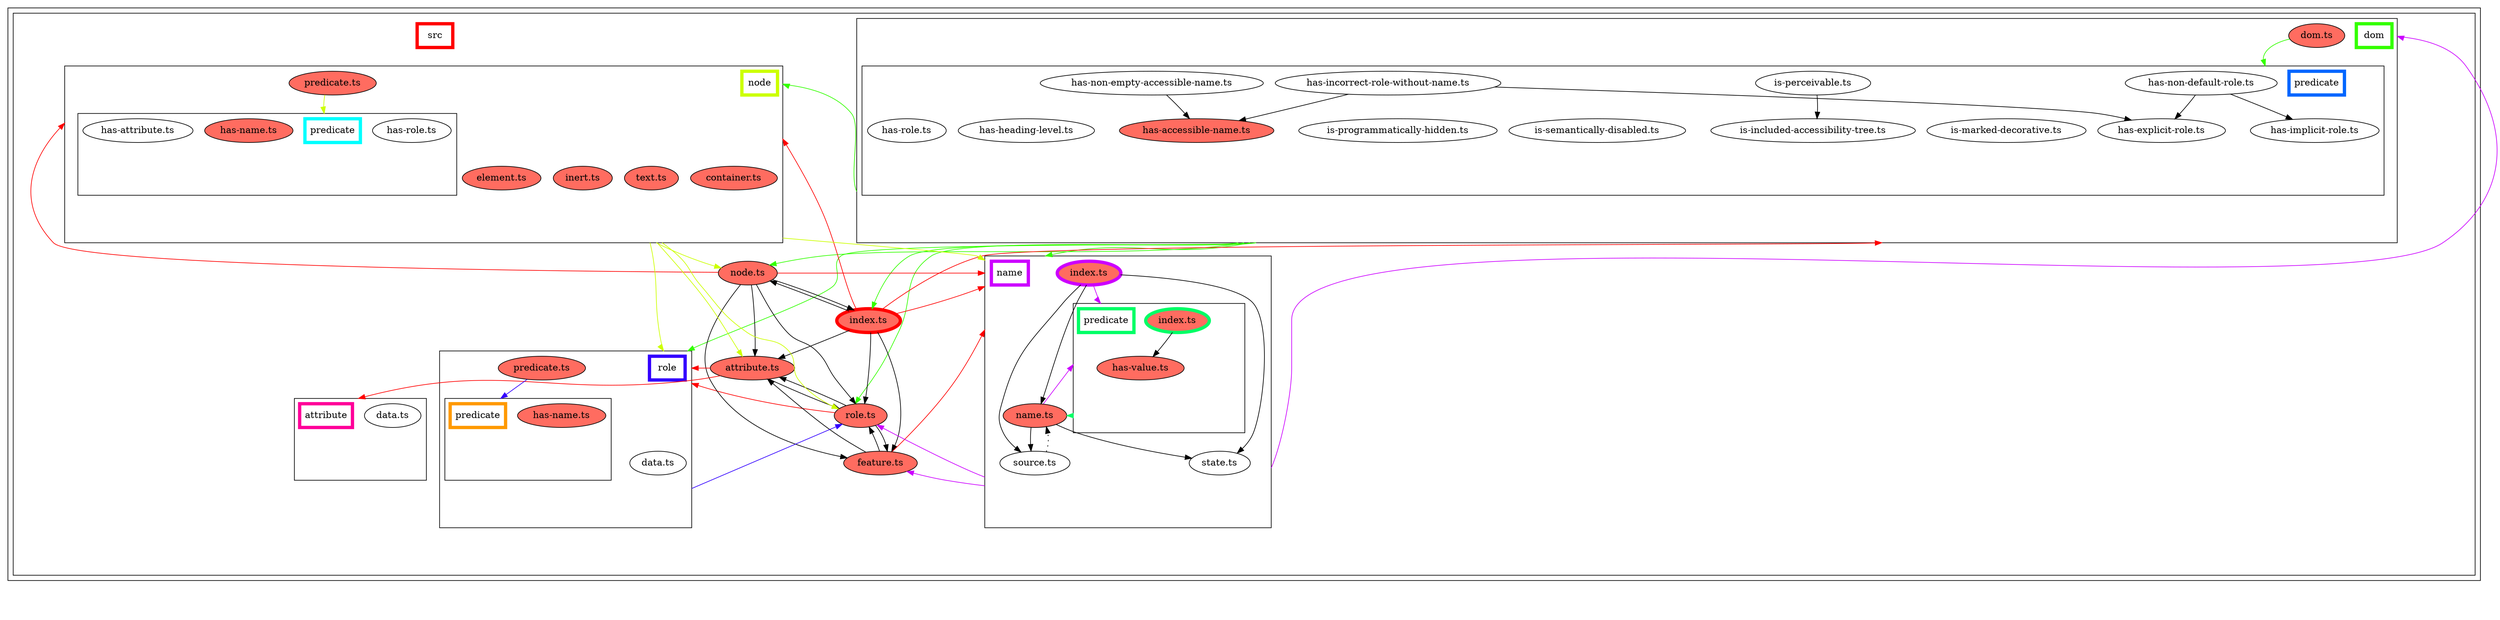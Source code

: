 digraph "dependency-graph-[object Object]" {
  compound = true;
  "dependency-graph-[object Object]" [
    style = "invis";
  ];
  "src/attribute/data.ts";
  "name_src/attribute";
  "src/role.ts";
  "src/role/data.ts";
  "name_src/role";
  "src/dom/predicate/has-accessible-name.ts";
  "name_src/dom/predicate";
  "src/dom/predicate/has-explicit-role.ts";
  "src/dom/predicate/has-heading-level.ts";
  "src/dom/predicate/has-implicit-role.ts";
  "src/dom/predicate/has-incorrect-role-without-name.ts";
  "src/dom/predicate/has-non-default-role.ts";
  "src/dom/predicate/has-non-empty-accessible-name.ts";
  "src/dom/predicate/has-role.ts";
  "src/dom/predicate/is-included-accessibility-tree.ts";
  "src/dom/predicate/is-marked-decorative.ts";
  "src/dom/predicate/is-perceivable.ts";
  "src/dom/predicate/is-programmatically-hidden.ts";
  "src/dom/predicate/is-semantically-disabled.ts";
  "src/name/index.ts";
  "exit_src/dom";
  "name_src/name";
  "src/node.ts";
  "src/node/predicate.ts";
  "name_src/node";
  "src/name/predicate/has-value.ts";
  "src/role/predicate/has-name.ts";
  "src/index.ts";
  "src/attribute.ts";
  "src/dom/dom.ts";
  "name_src/dom";
  "src/feature.ts";
  "src/node/container.ts";
  "src/node/element.ts";
  "src/node/inert.ts";
  "src/node/text.ts";
  "src/name/name.ts";
  "src/name/predicate/index.ts";
  "name_src/name/predicate";
  "src/name/source.ts";
  "src/name/state.ts";
  "exit_src/name";
  "exit_src/name/predicate";
  "exit_src/node";
  "src/node/predicate/has-attribute.ts";
  "name_src/node/predicate";
  "src/node/predicate/has-name.ts";
  "src/node/predicate/has-role.ts";
  "src/role/predicate.ts";
  "name_src/role/predicate";
  "exit_src/role";
  subgraph "cluster_src" {
    color = "#000000";
    label = "";
    "name_src" [
      penwidth = 5;
      shape = "rectangle";
      color = "#ff0000";
      label = "src";
    ];
    "exit_src" [
      style = "invis";
    ];
    subgraph "cluster_src" {
      color = "#000000";
      label = "";
      "name_src" [
        penwidth = 5;
        shape = "rectangle";
        color = "#ff0000";
        label = "src";
      ];
      "exit_src" [
        style = "invis";
      ];
      "src/attribute.ts" [
        label = "attribute.ts";
        fillcolor = "#ff6c60";
        style = "rounded,filled";
      ];
      "src/feature.ts" [
        label = "feature.ts";
        fillcolor = "#ff6c60";
        style = "rounded,filled";
      ];
      "src/index.ts" [
        label = "index.ts";
        color = "#ff0000";
        penwidth = 5;
        fillcolor = "#ff6c60";
        style = "rounded,filled";
      ];
      "src/node.ts" [
        label = "node.ts";
        fillcolor = "#ff6c60";
        style = "rounded,filled";
      ];
      "src/role.ts" [
        label = "role.ts";
        fillcolor = "#ff6c60";
        style = "rounded,filled";
      ];
      subgraph "cluster_src/attribute" {
        color = "#000000";
        label = "";
        "name_src/attribute" [
          penwidth = 5;
          shape = "rectangle";
          color = "#ff0099";
          label = "attribute";
        ];
        "exit_src/attribute" [
          style = "invis";
        ];
        "src/attribute/data.ts" [
          label = "data.ts";
        ];
        "src/attribute/data.ts" -> "exit_src/attribute" [
          style = "invis";
        ];
      }
      subgraph "cluster_src/dom" {
        color = "#000000";
        label = "";
        "name_src/dom" [
          penwidth = 5;
          shape = "rectangle";
          color = "#33ff00";
          label = "dom";
        ];
        "exit_src/dom" [
          style = "invis";
        ];
        "src/dom/dom.ts" [
          label = "dom.ts";
          fillcolor = "#ff6c60";
          style = "rounded,filled";
        ];
        subgraph "cluster_src/dom/predicate" {
          color = "#000000";
          label = "";
          "name_src/dom/predicate" [
            penwidth = 5;
            shape = "rectangle";
            color = "#0066ff";
            label = "predicate";
          ];
          "exit_src/dom/predicate" [
            style = "invis";
          ];
          "src/dom/predicate/has-accessible-name.ts" [
            label = "has-accessible-name.ts";
            fillcolor = "#ff6c60";
            style = "rounded,filled";
          ];
          "src/dom/predicate/has-explicit-role.ts" [
            label = "has-explicit-role.ts";
          ];
          "src/dom/predicate/has-heading-level.ts" [
            label = "has-heading-level.ts";
          ];
          "src/dom/predicate/has-implicit-role.ts" [
            label = "has-implicit-role.ts";
          ];
          "src/dom/predicate/has-incorrect-role-without-name.ts" [
            label = "has-incorrect-role-without-name.ts";
          ];
          "src/dom/predicate/has-non-default-role.ts" [
            label = "has-non-default-role.ts";
          ];
          "src/dom/predicate/has-non-empty-accessible-name.ts" [
            label = "has-non-empty-accessible-name.ts";
          ];
          "src/dom/predicate/has-role.ts" [
            label = "has-role.ts";
          ];
          "src/dom/predicate/is-included-accessibility-tree.ts" [
            label = "is-included-accessibility-tree.ts";
          ];
          "src/dom/predicate/is-marked-decorative.ts" [
            label = "is-marked-decorative.ts";
          ];
          "src/dom/predicate/is-perceivable.ts" [
            label = "is-perceivable.ts";
          ];
          "src/dom/predicate/is-programmatically-hidden.ts" [
            label = "is-programmatically-hidden.ts";
          ];
          "src/dom/predicate/is-semantically-disabled.ts" [
            label = "is-semantically-disabled.ts";
          ];
          "src/dom/predicate/has-accessible-name.ts" -> "exit_src/dom/predicate" [
            style = "invis";
          ];
          "src/dom/predicate/has-explicit-role.ts" -> "exit_src/dom/predicate" [
            style = "invis";
          ];
          "src/dom/predicate/has-heading-level.ts" -> "exit_src/dom/predicate" [
            style = "invis";
          ];
          "src/dom/predicate/has-implicit-role.ts" -> "exit_src/dom/predicate" [
            style = "invis";
          ];
          "src/dom/predicate/has-incorrect-role-without-name.ts" -> "exit_src/dom/predicate" [
            style = "invis";
          ];
          "src/dom/predicate/has-non-default-role.ts" -> "exit_src/dom/predicate" [
            style = "invis";
          ];
          "src/dom/predicate/has-non-empty-accessible-name.ts" -> "exit_src/dom/predicate" [
            style = "invis";
          ];
          "src/dom/predicate/has-role.ts" -> "exit_src/dom/predicate" [
            style = "invis";
          ];
          "src/dom/predicate/is-included-accessibility-tree.ts" -> "exit_src/dom/predicate" [
            style = "invis";
          ];
          "src/dom/predicate/is-marked-decorative.ts" -> "exit_src/dom/predicate" [
            style = "invis";
          ];
          "src/dom/predicate/is-perceivable.ts" -> "exit_src/dom/predicate" [
            style = "invis";
          ];
          "src/dom/predicate/is-programmatically-hidden.ts" -> "exit_src/dom/predicate" [
            style = "invis";
          ];
          "src/dom/predicate/is-semantically-disabled.ts" -> "exit_src/dom/predicate" [
            style = "invis";
          ];
        }
        "src/dom/dom.ts" -> "exit_src/dom" [
          style = "invis";
        ];
        "exit_src/dom/predicate" -> "exit_src/dom" [
          style = "invis";
        ];
        "exit_src/dom/predicate" -> "exit_src/dom" [
          style = "invis";
        ];
        "exit_src/dom/predicate" -> "exit_src/dom" [
          style = "invis";
        ];
        "exit_src/dom/predicate" -> "exit_src/dom" [
          style = "invis";
        ];
        "exit_src/dom/predicate" -> "exit_src/dom" [
          style = "invis";
        ];
        "exit_src/dom/predicate" -> "exit_src/dom" [
          style = "invis";
        ];
        "exit_src/dom/predicate" -> "exit_src/dom" [
          style = "invis";
        ];
        "exit_src/dom/predicate" -> "exit_src/dom" [
          style = "invis";
        ];
        "exit_src/dom/predicate" -> "exit_src/dom" [
          style = "invis";
        ];
        "exit_src/dom/predicate" -> "exit_src/dom" [
          style = "invis";
        ];
        "exit_src/dom/predicate" -> "exit_src/dom" [
          style = "invis";
        ];
        "exit_src/dom/predicate" -> "exit_src/dom" [
          style = "invis";
        ];
        "exit_src/dom/predicate" -> "exit_src/dom" [
          style = "invis";
        ];
      }
      subgraph "cluster_src/name" {
        color = "#000000";
        label = "";
        "name_src/name" [
          penwidth = 5;
          shape = "rectangle";
          color = "#cc00ff";
          label = "name";
        ];
        "exit_src/name" [
          style = "invis";
        ];
        "src/name/index.ts" [
          label = "index.ts";
          color = "#cc00ff";
          penwidth = 5;
          fillcolor = "#ff6c60";
          style = "rounded,filled";
        ];
        "src/name/name.ts" [
          label = "name.ts";
          fillcolor = "#ff6c60";
          style = "rounded,filled";
        ];
        "src/name/source.ts" [
          label = "source.ts";
        ];
        "src/name/state.ts" [
          label = "state.ts";
        ];
        subgraph "cluster_src/name/predicate" {
          color = "#000000";
          label = "";
          "name_src/name/predicate" [
            penwidth = 5;
            shape = "rectangle";
            color = "#00ff66";
            label = "predicate";
          ];
          "exit_src/name/predicate" [
            style = "invis";
          ];
          "src/name/predicate/has-value.ts" [
            label = "has-value.ts";
            fillcolor = "#ff6c60";
            style = "rounded,filled";
          ];
          "src/name/predicate/index.ts" [
            label = "index.ts";
            color = "#00ff66";
            penwidth = 5;
            fillcolor = "#ff6c60";
            style = "rounded,filled";
          ];
          "src/name/predicate/has-value.ts" -> "exit_src/name/predicate" [
            style = "invis";
          ];
          "src/name/predicate/index.ts" -> "exit_src/name/predicate" [
            style = "invis";
          ];
        }
        "src/name/index.ts" -> "exit_src/name" [
          style = "invis";
        ];
        "src/name/name.ts" -> "exit_src/name" [
          style = "invis";
        ];
        "exit_src/name/predicate" -> "exit_src/name" [
          style = "invis";
        ];
        "exit_src/name/predicate" -> "exit_src/name" [
          style = "invis";
        ];
        "src/name/source.ts" -> "exit_src/name" [
          style = "invis";
        ];
        "src/name/state.ts" -> "exit_src/name" [
          style = "invis";
        ];
      }
      subgraph "cluster_src/node" {
        color = "#000000";
        label = "";
        "name_src/node" [
          penwidth = 5;
          shape = "rectangle";
          color = "#ccff00";
          label = "node";
        ];
        "exit_src/node" [
          style = "invis";
        ];
        "src/node/container.ts" [
          label = "container.ts";
          fillcolor = "#ff6c60";
          style = "rounded,filled";
        ];
        "src/node/element.ts" [
          label = "element.ts";
          fillcolor = "#ff6c60";
          style = "rounded,filled";
        ];
        "src/node/inert.ts" [
          label = "inert.ts";
          fillcolor = "#ff6c60";
          style = "rounded,filled";
        ];
        "src/node/predicate.ts" [
          label = "predicate.ts";
          fillcolor = "#ff6c60";
          style = "rounded,filled";
        ];
        "src/node/text.ts" [
          label = "text.ts";
          fillcolor = "#ff6c60";
          style = "rounded,filled";
        ];
        subgraph "cluster_src/node/predicate" {
          color = "#000000";
          label = "";
          "name_src/node/predicate" [
            penwidth = 5;
            shape = "rectangle";
            color = "#00ffff";
            label = "predicate";
          ];
          "exit_src/node/predicate" [
            style = "invis";
          ];
          "src/node/predicate/has-attribute.ts" [
            label = "has-attribute.ts";
          ];
          "src/node/predicate/has-name.ts" [
            label = "has-name.ts";
            fillcolor = "#ff6c60";
            style = "rounded,filled";
          ];
          "src/node/predicate/has-role.ts" [
            label = "has-role.ts";
          ];
          "src/node/predicate/has-attribute.ts" -> "exit_src/node/predicate" [
            style = "invis";
          ];
          "src/node/predicate/has-name.ts" -> "exit_src/node/predicate" [
            style = "invis";
          ];
          "src/node/predicate/has-role.ts" -> "exit_src/node/predicate" [
            style = "invis";
          ];
        }
        "src/node/container.ts" -> "exit_src/node" [
          style = "invis";
        ];
        "src/node/element.ts" -> "exit_src/node" [
          style = "invis";
        ];
        "src/node/inert.ts" -> "exit_src/node" [
          style = "invis";
        ];
        "src/node/predicate.ts" -> "exit_src/node" [
          style = "invis";
        ];
        "exit_src/node/predicate" -> "exit_src/node" [
          style = "invis";
        ];
        "exit_src/node/predicate" -> "exit_src/node" [
          style = "invis";
        ];
        "exit_src/node/predicate" -> "exit_src/node" [
          style = "invis";
        ];
        "src/node/text.ts" -> "exit_src/node" [
          style = "invis";
        ];
      }
      subgraph "cluster_src/role" {
        color = "#000000";
        label = "";
        "name_src/role" [
          penwidth = 5;
          shape = "rectangle";
          color = "#3300ff";
          label = "role";
        ];
        "exit_src/role" [
          style = "invis";
        ];
        "src/role/data.ts" [
          label = "data.ts";
        ];
        "src/role/predicate.ts" [
          label = "predicate.ts";
          fillcolor = "#ff6c60";
          style = "rounded,filled";
        ];
        subgraph "cluster_src/role/predicate" {
          color = "#000000";
          label = "";
          "name_src/role/predicate" [
            penwidth = 5;
            shape = "rectangle";
            color = "#ff9900";
            label = "predicate";
          ];
          "exit_src/role/predicate" [
            style = "invis";
          ];
          "src/role/predicate/has-name.ts" [
            label = "has-name.ts";
            fillcolor = "#ff6c60";
            style = "rounded,filled";
          ];
          "src/role/predicate/has-name.ts" -> "exit_src/role/predicate" [
            style = "invis";
          ];
        }
        "src/role/data.ts" -> "exit_src/role" [
          style = "invis";
        ];
        "src/role/predicate.ts" -> "exit_src/role" [
          style = "invis";
        ];
        "exit_src/role/predicate" -> "exit_src/role" [
          style = "invis";
        ];
      }
      "src/attribute.ts" -> "exit_src" [
        style = "invis";
      ];
      "exit_src/attribute" -> "exit_src" [
        style = "invis";
      ];
      "exit_src/dom" -> "exit_src" [
        style = "invis";
      ];
      "exit_src/dom" -> "exit_src" [
        style = "invis";
      ];
      "exit_src/dom" -> "exit_src" [
        style = "invis";
      ];
      "exit_src/dom" -> "exit_src" [
        style = "invis";
      ];
      "exit_src/dom" -> "exit_src" [
        style = "invis";
      ];
      "exit_src/dom" -> "exit_src" [
        style = "invis";
      ];
      "exit_src/dom" -> "exit_src" [
        style = "invis";
      ];
      "exit_src/dom" -> "exit_src" [
        style = "invis";
      ];
      "exit_src/dom" -> "exit_src" [
        style = "invis";
      ];
      "exit_src/dom" -> "exit_src" [
        style = "invis";
      ];
      "exit_src/dom" -> "exit_src" [
        style = "invis";
      ];
      "exit_src/dom" -> "exit_src" [
        style = "invis";
      ];
      "exit_src/dom" -> "exit_src" [
        style = "invis";
      ];
      "exit_src/dom" -> "exit_src" [
        style = "invis";
      ];
      "src/feature.ts" -> "exit_src" [
        style = "invis";
      ];
      "src/index.ts" -> "exit_src" [
        style = "invis";
      ];
      "exit_src/name" -> "exit_src" [
        style = "invis";
      ];
      "exit_src/name" -> "exit_src" [
        style = "invis";
      ];
      "exit_src/name" -> "exit_src" [
        style = "invis";
      ];
      "exit_src/name" -> "exit_src" [
        style = "invis";
      ];
      "exit_src/name" -> "exit_src" [
        style = "invis";
      ];
      "exit_src/name" -> "exit_src" [
        style = "invis";
      ];
      "src/node.ts" -> "exit_src" [
        style = "invis";
      ];
      "exit_src/node" -> "exit_src" [
        style = "invis";
      ];
      "exit_src/node" -> "exit_src" [
        style = "invis";
      ];
      "exit_src/node" -> "exit_src" [
        style = "invis";
      ];
      "exit_src/node" -> "exit_src" [
        style = "invis";
      ];
      "exit_src/node" -> "exit_src" [
        style = "invis";
      ];
      "exit_src/node" -> "exit_src" [
        style = "invis";
      ];
      "exit_src/node" -> "exit_src" [
        style = "invis";
      ];
      "exit_src/node" -> "exit_src" [
        style = "invis";
      ];
      "src/role.ts" -> "exit_src" [
        style = "invis";
      ];
      "exit_src/role" -> "exit_src" [
        style = "invis";
      ];
      "exit_src/role" -> "exit_src" [
        style = "invis";
      ];
      "exit_src/role" -> "exit_src" [
        style = "invis";
      ];
    }
    "exit_src" -> "exit_src" [
      style = "invis";
    ];
    "exit_src" -> "exit_src" [
      style = "invis";
    ];
    "exit_src" -> "exit_src" [
      style = "invis";
    ];
    "exit_src" -> "exit_src" [
      style = "invis";
    ];
    "exit_src" -> "exit_src" [
      style = "invis";
    ];
    "exit_src" -> "exit_src" [
      style = "invis";
    ];
    "exit_src" -> "exit_src" [
      style = "invis";
    ];
    "exit_src" -> "exit_src" [
      style = "invis";
    ];
    "exit_src" -> "exit_src" [
      style = "invis";
    ];
    "exit_src" -> "exit_src" [
      style = "invis";
    ];
    "exit_src" -> "exit_src" [
      style = "invis";
    ];
    "exit_src" -> "exit_src" [
      style = "invis";
    ];
    "exit_src" -> "exit_src" [
      style = "invis";
    ];
    "exit_src" -> "exit_src" [
      style = "invis";
    ];
    "exit_src" -> "exit_src" [
      style = "invis";
    ];
    "exit_src" -> "exit_src" [
      style = "invis";
    ];
    "exit_src" -> "exit_src" [
      style = "invis";
    ];
    "exit_src" -> "exit_src" [
      style = "invis";
    ];
    "exit_src" -> "exit_src" [
      style = "invis";
    ];
    "exit_src" -> "exit_src" [
      style = "invis";
    ];
    "exit_src" -> "exit_src" [
      style = "invis";
    ];
    "exit_src" -> "exit_src" [
      style = "invis";
    ];
    "exit_src" -> "exit_src" [
      style = "invis";
    ];
    "exit_src" -> "exit_src" [
      style = "invis";
    ];
    "exit_src" -> "exit_src" [
      style = "invis";
    ];
    "exit_src" -> "exit_src" [
      style = "invis";
    ];
    "exit_src" -> "exit_src" [
      style = "invis";
    ];
    "exit_src" -> "exit_src" [
      style = "invis";
    ];
    "exit_src" -> "exit_src" [
      style = "invis";
    ];
    "exit_src" -> "exit_src" [
      style = "invis";
    ];
    "exit_src" -> "exit_src" [
      style = "invis";
    ];
    "exit_src" -> "exit_src" [
      style = "invis";
    ];
    "exit_src" -> "exit_src" [
      style = "invis";
    ];
    "exit_src" -> "exit_src" [
      style = "invis";
    ];
    "exit_src" -> "exit_src" [
      style = "invis";
    ];
    "exit_src" -> "exit_src" [
      style = "invis";
    ];
    "exit_src" -> "exit_src" [
      style = "invis";
    ];
  }
  "exit_src" -> "dependency-graph-[object Object]" [
    style = "invis";
  ];
  "src/attribute.ts" -> "name_src/attribute" [
    style = "solid";
    ltail = "cluster_src/attribute.ts";
    lhead = "cluster_src/attribute";
    color = "#ff0000";
  ];
  "src/attribute.ts" -> "src/role.ts" [
    style = "invis";
  ];
  "src/attribute.ts" -> "src/role.ts" [
    style = "solid";
    ltail = "cluster_src/attribute.ts";
    lhead = "cluster_src/role.ts";
    color = "black";
  ];
  "src/attribute.ts" -> "name_src/role" [
    style = "solid";
    ltail = "cluster_src/attribute.ts";
    lhead = "cluster_src/role";
    color = "#ff0000";
  ];
  "src/dom/dom.ts" -> "name_src/dom/predicate" [
    style = "solid";
    ltail = "cluster_src/dom/dom.ts";
    lhead = "cluster_src/dom/predicate";
    color = "#33ff00";
  ];
  "src/dom/dom.ts" -> "name_src/dom/predicate" [
    style = "invis";
  ];
  "src/dom/dom.ts" -> "name_src/dom/predicate" [
    style = "invis";
  ];
  "src/dom/dom.ts" -> "name_src/dom/predicate" [
    style = "invis";
  ];
  "src/dom/dom.ts" -> "name_src/dom/predicate" [
    style = "invis";
  ];
  "src/dom/dom.ts" -> "name_src/dom/predicate" [
    style = "invis";
  ];
  "src/dom/dom.ts" -> "name_src/dom/predicate" [
    style = "invis";
  ];
  "src/dom/dom.ts" -> "name_src/dom/predicate" [
    style = "invis";
  ];
  "src/dom/dom.ts" -> "name_src/dom/predicate" [
    style = "invis";
  ];
  "src/dom/dom.ts" -> "name_src/dom/predicate" [
    style = "invis";
  ];
  "src/dom/dom.ts" -> "name_src/dom/predicate" [
    style = "invis";
  ];
  "src/dom/dom.ts" -> "name_src/dom/predicate" [
    style = "invis";
  ];
  "src/dom/dom.ts" -> "name_src/dom/predicate" [
    style = "invis";
  ];
  "exit_src/dom" -> "name_src/name" [
    style = "solid";
    ltail = "cluster_src/dom";
    lhead = "cluster_src/name";
    color = "#33ff00";
  ];
  "src/dom/predicate/has-accessible-name.ts" -> "src/node.ts" [
    style = "invis";
  ];
  "exit_src/dom" -> "src/node.ts" [
    style = "solid";
    ltail = "cluster_src/dom";
    lhead = "cluster_src/node.ts";
    color = "#33ff00";
  ];
  "exit_src/dom" -> "name_src/node" [
    style = "solid";
    ltail = "cluster_src/dom";
    lhead = "cluster_src/node";
    color = "#33ff00";
  ];
  "src/dom/predicate/has-explicit-role.ts" -> "src/role.ts" [
    style = "invis";
  ];
  "exit_src/dom" -> "src/role.ts" [
    style = "solid";
    ltail = "cluster_src/dom";
    lhead = "cluster_src/role.ts";
    color = "#33ff00";
  ];
  "src/dom/predicate/has-heading-level.ts" -> "src/node.ts" [
    style = "invis";
  ];
  "exit_src/dom" -> "src/node.ts" [
    style = "invis";
  ];
  "src/dom/predicate/has-implicit-role.ts" -> "src/role.ts" [
    style = "invis";
  ];
  "exit_src/dom" -> "src/role.ts" [
    style = "invis";
  ];
  "src/dom/predicate/has-incorrect-role-without-name.ts" -> "src/dom/predicate/has-accessible-name.ts" [
    style = "invis";
  ];
  "src/dom/predicate/has-incorrect-role-without-name.ts" -> "src/dom/predicate/has-accessible-name.ts" [
    style = "solid";
    ltail = "cluster_src/dom/predicate/has-incorrect-role-without-name.ts";
    lhead = "cluster_src/dom/predicate/has-accessible-name.ts";
    color = "black";
  ];
  "src/dom/predicate/has-incorrect-role-without-name.ts" -> "src/dom/predicate/has-explicit-role.ts" [
    style = "invis";
  ];
  "src/dom/predicate/has-incorrect-role-without-name.ts" -> "src/dom/predicate/has-explicit-role.ts" [
    style = "solid";
    ltail = "cluster_src/dom/predicate/has-incorrect-role-without-name.ts";
    lhead = "cluster_src/dom/predicate/has-explicit-role.ts";
    color = "black";
  ];
  "src/dom/predicate/has-non-default-role.ts" -> "src/dom/predicate/has-explicit-role.ts" [
    style = "invis";
  ];
  "src/dom/predicate/has-non-default-role.ts" -> "src/dom/predicate/has-explicit-role.ts" [
    style = "solid";
    ltail = "cluster_src/dom/predicate/has-non-default-role.ts";
    lhead = "cluster_src/dom/predicate/has-explicit-role.ts";
    color = "black";
  ];
  "src/dom/predicate/has-non-default-role.ts" -> "src/dom/predicate/has-implicit-role.ts" [
    style = "invis";
  ];
  "src/dom/predicate/has-non-default-role.ts" -> "src/dom/predicate/has-implicit-role.ts" [
    style = "solid";
    ltail = "cluster_src/dom/predicate/has-non-default-role.ts";
    lhead = "cluster_src/dom/predicate/has-implicit-role.ts";
    color = "black";
  ];
  "src/dom/predicate/has-non-empty-accessible-name.ts" -> "src/dom/predicate/has-accessible-name.ts" [
    style = "invis";
  ];
  "src/dom/predicate/has-non-empty-accessible-name.ts" -> "src/dom/predicate/has-accessible-name.ts" [
    style = "solid";
    ltail = "cluster_src/dom/predicate/has-non-empty-accessible-name.ts";
    lhead = "cluster_src/dom/predicate/has-accessible-name.ts";
    color = "black";
  ];
  "exit_src/dom" -> "name_src/name" [
    style = "invis";
  ];
  "src/dom/predicate/has-role.ts" -> "src/node.ts" [
    style = "invis";
  ];
  "exit_src/dom" -> "src/node.ts" [
    style = "invis";
  ];
  "src/dom/predicate/has-role.ts" -> "src/role.ts" [
    style = "invis";
  ];
  "exit_src/dom" -> "src/role.ts" [
    style = "invis";
  ];
  "exit_src/dom" -> "name_src/role" [
    style = "solid";
    ltail = "cluster_src/dom";
    lhead = "cluster_src/role";
    color = "#33ff00";
  ];
  "src/dom/predicate/is-included-accessibility-tree.ts" -> "src/index.ts" [
    style = "invis";
  ];
  "exit_src/dom" -> "src/index.ts" [
    style = "solid";
    ltail = "cluster_src/dom";
    lhead = "cluster_src/index.ts";
    color = "#33ff00";
  ];
  "src/dom/predicate/is-marked-decorative.ts" -> "src/role.ts" [
    style = "invis";
  ];
  "exit_src/dom" -> "src/role.ts" [
    style = "invis";
  ];
  "src/dom/predicate/is-perceivable.ts" -> "src/dom/predicate/is-included-accessibility-tree.ts" [
    style = "invis";
  ];
  "src/dom/predicate/is-perceivable.ts" -> "src/dom/predicate/is-included-accessibility-tree.ts" [
    style = "solid";
    ltail = "cluster_src/dom/predicate/is-perceivable.ts";
    lhead = "cluster_src/dom/predicate/is-included-accessibility-tree.ts";
    color = "black";
  ];
  "src/feature.ts" -> "src/attribute.ts" [
    style = "invis";
  ];
  "src/feature.ts" -> "src/attribute.ts" [
    style = "solid";
    ltail = "cluster_src/feature.ts";
    lhead = "cluster_src/attribute.ts";
    color = "black";
  ];
  "src/feature.ts" -> "name_src/name" [
    style = "solid";
    ltail = "cluster_src/feature.ts";
    lhead = "cluster_src/name";
    color = "#ff0000";
  ];
  "src/feature.ts" -> "src/role.ts" [
    style = "invis";
  ];
  "src/feature.ts" -> "src/role.ts" [
    style = "solid";
    ltail = "cluster_src/feature.ts";
    lhead = "cluster_src/role.ts";
    color = "black";
  ];
  "src/index.ts" -> "src/attribute.ts" [
    style = "invis";
  ];
  "src/index.ts" -> "src/attribute.ts" [
    style = "solid";
    ltail = "cluster_src/index.ts";
    lhead = "cluster_src/attribute.ts";
    color = "black";
  ];
  "src/index.ts" -> "name_src/dom" [
    style = "solid";
    ltail = "cluster_src/index.ts";
    lhead = "cluster_src/dom";
    color = "#ff0000";
  ];
  "src/index.ts" -> "src/feature.ts" [
    style = "invis";
  ];
  "src/index.ts" -> "src/feature.ts" [
    style = "solid";
    ltail = "cluster_src/index.ts";
    lhead = "cluster_src/feature.ts";
    color = "black";
  ];
  "src/index.ts" -> "name_src/name" [
    style = "solid";
    ltail = "cluster_src/index.ts";
    lhead = "cluster_src/name";
    color = "#ff0000";
  ];
  "src/index.ts" -> "src/node.ts" [
    style = "invis";
  ];
  "src/index.ts" -> "src/node.ts" [
    style = "solid";
    ltail = "cluster_src/index.ts";
    lhead = "cluster_src/node.ts";
    color = "black";
  ];
  "src/index.ts" -> "name_src/node" [
    style = "solid";
    ltail = "cluster_src/index.ts";
    lhead = "cluster_src/node";
    color = "#ff0000";
  ];
  "src/index.ts" -> "name_src/node" [
    style = "invis";
  ];
  "src/index.ts" -> "name_src/node" [
    style = "invis";
  ];
  "src/index.ts" -> "name_src/node" [
    style = "invis";
  ];
  "src/index.ts" -> "src/role.ts" [
    style = "invis";
  ];
  "src/index.ts" -> "src/role.ts" [
    style = "solid";
    ltail = "cluster_src/index.ts";
    lhead = "cluster_src/role.ts";
    color = "black";
  ];
  "src/name/index.ts" -> "src/name/name.ts" [
    style = "invis";
  ];
  "src/name/index.ts" -> "src/name/name.ts" [
    style = "solid";
    ltail = "cluster_src/name/index.ts";
    lhead = "cluster_src/name/name.ts";
    color = "black";
  ];
  "src/name/index.ts" -> "name_src/name/predicate" [
    style = "solid";
    ltail = "cluster_src/name/index.ts";
    lhead = "cluster_src/name/predicate";
    color = "#cc00ff";
  ];
  "src/name/index.ts" -> "src/name/source.ts" [
    style = "invis";
  ];
  "src/name/index.ts" -> "src/name/source.ts" [
    style = "solid";
    ltail = "cluster_src/name/index.ts";
    lhead = "cluster_src/name/source.ts";
    color = "black";
  ];
  "src/name/index.ts" -> "src/name/state.ts" [
    style = "invis";
  ];
  "src/name/index.ts" -> "src/name/state.ts" [
    style = "solid";
    ltail = "cluster_src/name/index.ts";
    lhead = "cluster_src/name/state.ts";
    color = "black";
  ];
  "exit_src/name" -> "name_src/dom" [
    style = "solid";
    ltail = "cluster_src/name";
    lhead = "cluster_src/dom";
    color = "#cc00ff";
  ];
  "src/name/name.ts" -> "src/feature.ts" [
    style = "invis";
  ];
  "exit_src/name" -> "src/feature.ts" [
    style = "solid";
    ltail = "cluster_src/name";
    lhead = "cluster_src/feature.ts";
    color = "#cc00ff";
  ];
  "src/name/name.ts" -> "name_src/name/predicate" [
    style = "solid";
    ltail = "cluster_src/name/name.ts";
    lhead = "cluster_src/name/predicate";
    color = "#cc00ff";
  ];
  "src/name/name.ts" -> "src/name/source.ts" [
    style = "invis";
  ];
  "src/name/name.ts" -> "src/name/source.ts" [
    style = "solid";
    ltail = "cluster_src/name/name.ts";
    lhead = "cluster_src/name/source.ts";
    color = "black";
  ];
  "src/name/name.ts" -> "src/name/state.ts" [
    style = "invis";
  ];
  "src/name/name.ts" -> "src/name/state.ts" [
    style = "solid";
    ltail = "cluster_src/name/name.ts";
    lhead = "cluster_src/name/state.ts";
    color = "black";
  ];
  "src/name/name.ts" -> "src/role.ts" [
    style = "invis";
  ];
  "exit_src/name" -> "src/role.ts" [
    style = "solid";
    ltail = "cluster_src/name";
    lhead = "cluster_src/role.ts";
    color = "#cc00ff";
  ];
  "src/name/predicate/has-value.ts" -> "src/name/name.ts" [
    style = "invis";
  ];
  "exit_src/name/predicate" -> "src/name/name.ts" [
    style = "solid";
    ltail = "cluster_src/name/predicate";
    lhead = "cluster_src/name/name.ts";
    color = "#00ff66";
  ];
  "src/name/predicate/index.ts" -> "src/name/predicate/has-value.ts" [
    style = "invis";
  ];
  "src/name/predicate/index.ts" -> "src/name/predicate/has-value.ts" [
    style = "solid";
    ltail = "cluster_src/name/predicate/index.ts";
    lhead = "cluster_src/name/predicate/has-value.ts";
    color = "black";
  ];
  "src/name/source.ts" -> "src/name/name.ts" [
    style = "invis";
  ];
  "src/name/source.ts" -> "src/name/name.ts" [
    style = "dotted";
    ltail = "cluster_src/name/source.ts";
    lhead = "cluster_src/name/name.ts";
    color = "black";
  ];
  "src/node.ts" -> "src/attribute.ts" [
    style = "invis";
  ];
  "src/node.ts" -> "src/attribute.ts" [
    style = "solid";
    ltail = "cluster_src/node.ts";
    lhead = "cluster_src/attribute.ts";
    color = "black";
  ];
  "src/node.ts" -> "src/feature.ts" [
    style = "invis";
  ];
  "src/node.ts" -> "src/feature.ts" [
    style = "solid";
    ltail = "cluster_src/node.ts";
    lhead = "cluster_src/feature.ts";
    color = "black";
  ];
  "src/node.ts" -> "src/index.ts" [
    style = "invis";
  ];
  "src/node.ts" -> "src/index.ts" [
    style = "solid";
    ltail = "cluster_src/node.ts";
    lhead = "cluster_src/index.ts";
    color = "black";
  ];
  "src/node.ts" -> "name_src/name" [
    style = "solid";
    ltail = "cluster_src/node.ts";
    lhead = "cluster_src/name";
    color = "#ff0000";
  ];
  "src/node.ts" -> "name_src/node" [
    style = "solid";
    ltail = "cluster_src/node.ts";
    lhead = "cluster_src/node";
    color = "#ff0000";
  ];
  "src/node.ts" -> "src/role.ts" [
    style = "invis";
  ];
  "src/node.ts" -> "src/role.ts" [
    style = "solid";
    ltail = "cluster_src/node.ts";
    lhead = "cluster_src/role.ts";
    color = "black";
  ];
  "src/node/container.ts" -> "src/node.ts" [
    style = "invis";
  ];
  "exit_src/node" -> "src/node.ts" [
    style = "solid";
    ltail = "cluster_src/node";
    lhead = "cluster_src/node.ts";
    color = "#ccff00";
  ];
  "src/node/container.ts" -> "src/role.ts" [
    style = "invis";
  ];
  "exit_src/node" -> "src/role.ts" [
    style = "solid";
    ltail = "cluster_src/node";
    lhead = "cluster_src/role.ts";
    color = "#ccff00";
  ];
  "src/node/element.ts" -> "src/attribute.ts" [
    style = "invis";
  ];
  "exit_src/node" -> "src/attribute.ts" [
    style = "solid";
    ltail = "cluster_src/node";
    lhead = "cluster_src/attribute.ts";
    color = "#ccff00";
  ];
  "exit_src/node" -> "name_src/name" [
    style = "solid";
    ltail = "cluster_src/node";
    lhead = "cluster_src/name";
    color = "#ccff00";
  ];
  "src/node/element.ts" -> "src/node.ts" [
    style = "invis";
  ];
  "exit_src/node" -> "src/node.ts" [
    style = "invis";
  ];
  "src/node/element.ts" -> "src/role.ts" [
    style = "invis";
  ];
  "exit_src/node" -> "src/role.ts" [
    style = "invis";
  ];
  "src/node/inert.ts" -> "src/node.ts" [
    style = "invis";
  ];
  "exit_src/node" -> "src/node.ts" [
    style = "invis";
  ];
  "src/node/predicate.ts" -> "name_src/node/predicate" [
    style = "solid";
    ltail = "cluster_src/node/predicate.ts";
    lhead = "cluster_src/node/predicate";
    color = "#ccff00";
  ];
  "src/node/predicate.ts" -> "name_src/node/predicate" [
    style = "invis";
  ];
  "src/node/predicate.ts" -> "name_src/node/predicate" [
    style = "invis";
  ];
  "src/node/predicate/has-attribute.ts" -> "src/attribute.ts" [
    style = "invis";
  ];
  "exit_src/node" -> "src/attribute.ts" [
    style = "invis";
  ];
  "src/node/predicate/has-attribute.ts" -> "src/node.ts" [
    style = "invis";
  ];
  "exit_src/node" -> "src/node.ts" [
    style = "invis";
  ];
  "exit_src/node" -> "name_src/name" [
    style = "invis";
  ];
  "src/node/predicate/has-name.ts" -> "src/node.ts" [
    style = "invis";
  ];
  "exit_src/node" -> "src/node.ts" [
    style = "invis";
  ];
  "src/node/predicate/has-role.ts" -> "src/node.ts" [
    style = "invis";
  ];
  "exit_src/node" -> "src/node.ts" [
    style = "invis";
  ];
  "src/node/predicate/has-role.ts" -> "src/role.ts" [
    style = "invis";
  ];
  "exit_src/node" -> "src/role.ts" [
    style = "invis";
  ];
  "exit_src/node" -> "name_src/role" [
    style = "solid";
    ltail = "cluster_src/node";
    lhead = "cluster_src/role";
    color = "#ccff00";
  ];
  "exit_src/node" -> "name_src/name" [
    style = "invis";
  ];
  "src/node/text.ts" -> "src/node.ts" [
    style = "invis";
  ];
  "exit_src/node" -> "src/node.ts" [
    style = "invis";
  ];
  "src/role.ts" -> "src/attribute.ts" [
    style = "invis";
  ];
  "src/role.ts" -> "src/attribute.ts" [
    style = "solid";
    ltail = "cluster_src/role.ts";
    lhead = "cluster_src/attribute.ts";
    color = "black";
  ];
  "src/role.ts" -> "src/feature.ts" [
    style = "invis";
  ];
  "src/role.ts" -> "src/feature.ts" [
    style = "solid";
    ltail = "cluster_src/role.ts";
    lhead = "cluster_src/feature.ts";
    color = "black";
  ];
  "src/role.ts" -> "name_src/role" [
    style = "solid";
    ltail = "cluster_src/role.ts";
    lhead = "cluster_src/role";
    color = "#ff0000";
  ];
  "src/role.ts" -> "name_src/role" [
    style = "invis";
  ];
  "src/role/predicate.ts" -> "name_src/role/predicate" [
    style = "solid";
    ltail = "cluster_src/role/predicate.ts";
    lhead = "cluster_src/role/predicate";
    color = "#3300ff";
  ];
  "src/role/predicate/has-name.ts" -> "src/role.ts" [
    style = "invis";
  ];
  "exit_src/role" -> "src/role.ts" [
    style = "solid";
    ltail = "cluster_src/role";
    lhead = "cluster_src/role.ts";
    color = "#3300ff";
  ];
}